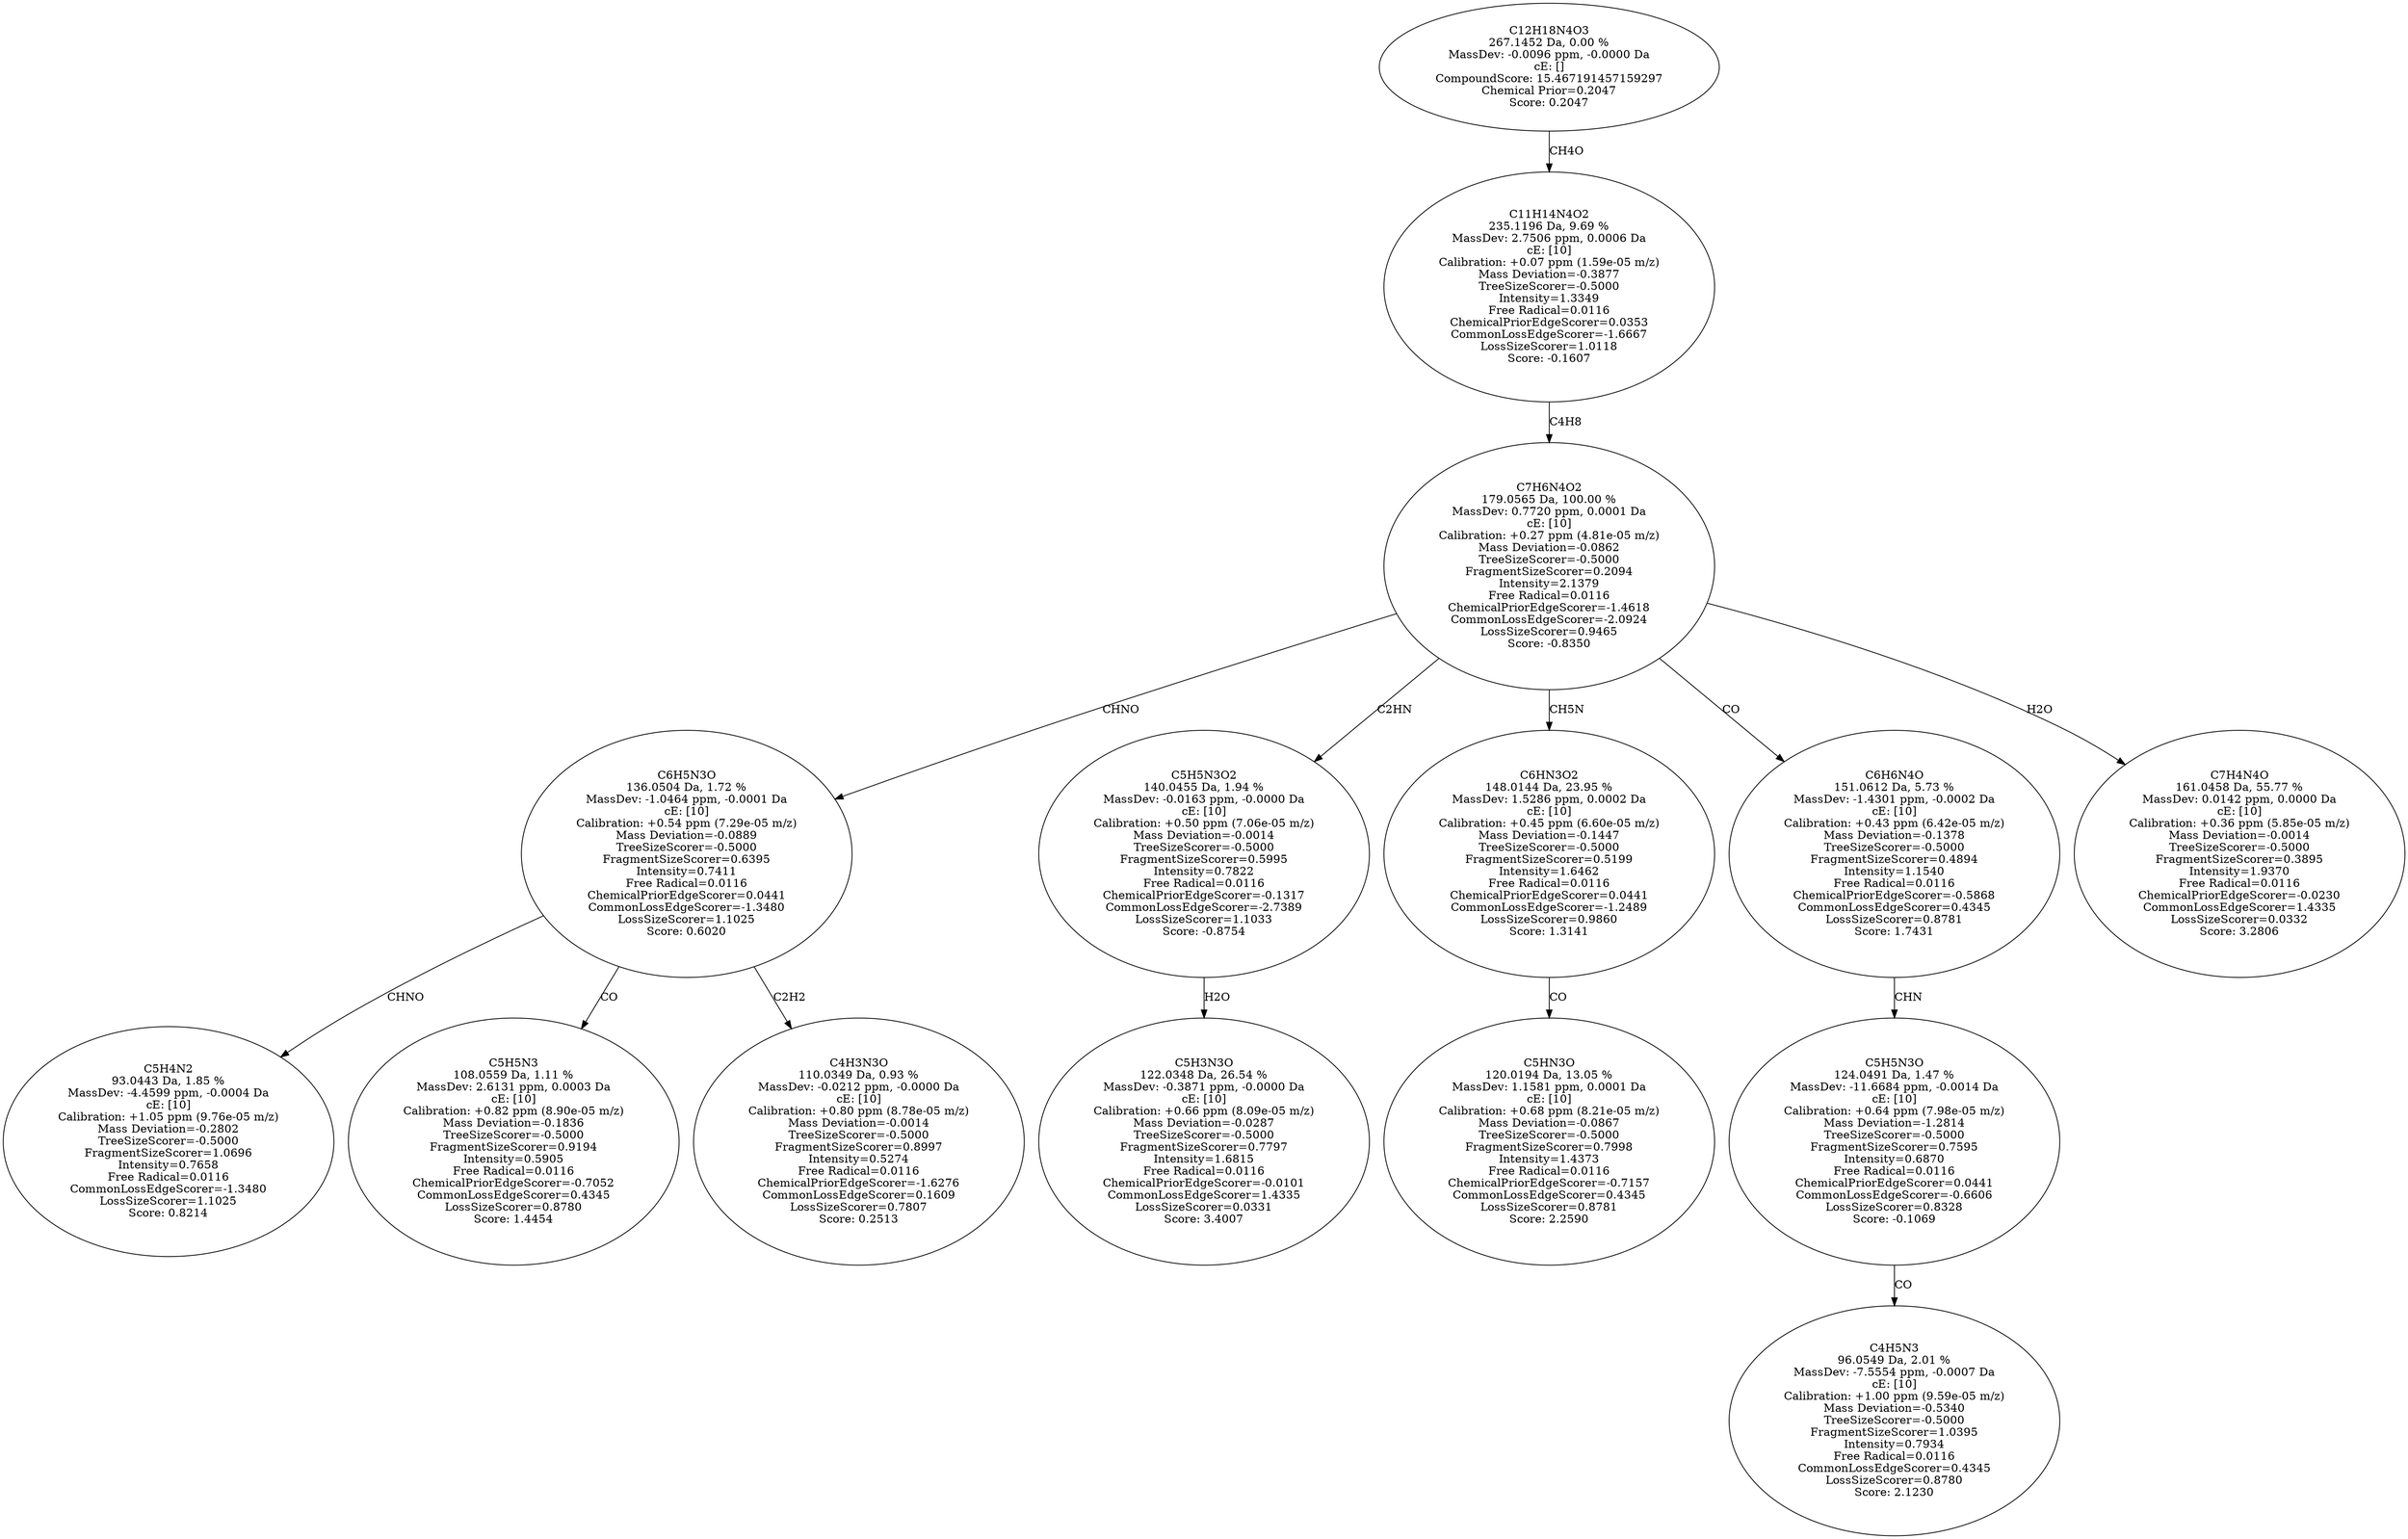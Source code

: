strict digraph {
v1 [label="C5H4N2\n93.0443 Da, 1.85 %\nMassDev: -4.4599 ppm, -0.0004 Da\ncE: [10]\nCalibration: +1.05 ppm (9.76e-05 m/z)\nMass Deviation=-0.2802\nTreeSizeScorer=-0.5000\nFragmentSizeScorer=1.0696\nIntensity=0.7658\nFree Radical=0.0116\nCommonLossEdgeScorer=-1.3480\nLossSizeScorer=1.1025\nScore: 0.8214"];
v2 [label="C5H5N3\n108.0559 Da, 1.11 %\nMassDev: 2.6131 ppm, 0.0003 Da\ncE: [10]\nCalibration: +0.82 ppm (8.90e-05 m/z)\nMass Deviation=-0.1836\nTreeSizeScorer=-0.5000\nFragmentSizeScorer=0.9194\nIntensity=0.5905\nFree Radical=0.0116\nChemicalPriorEdgeScorer=-0.7052\nCommonLossEdgeScorer=0.4345\nLossSizeScorer=0.8780\nScore: 1.4454"];
v3 [label="C4H3N3O\n110.0349 Da, 0.93 %\nMassDev: -0.0212 ppm, -0.0000 Da\ncE: [10]\nCalibration: +0.80 ppm (8.78e-05 m/z)\nMass Deviation=-0.0014\nTreeSizeScorer=-0.5000\nFragmentSizeScorer=0.8997\nIntensity=0.5274\nFree Radical=0.0116\nChemicalPriorEdgeScorer=-1.6276\nCommonLossEdgeScorer=0.1609\nLossSizeScorer=0.7807\nScore: 0.2513"];
v4 [label="C6H5N3O\n136.0504 Da, 1.72 %\nMassDev: -1.0464 ppm, -0.0001 Da\ncE: [10]\nCalibration: +0.54 ppm (7.29e-05 m/z)\nMass Deviation=-0.0889\nTreeSizeScorer=-0.5000\nFragmentSizeScorer=0.6395\nIntensity=0.7411\nFree Radical=0.0116\nChemicalPriorEdgeScorer=0.0441\nCommonLossEdgeScorer=-1.3480\nLossSizeScorer=1.1025\nScore: 0.6020"];
v5 [label="C5H3N3O\n122.0348 Da, 26.54 %\nMassDev: -0.3871 ppm, -0.0000 Da\ncE: [10]\nCalibration: +0.66 ppm (8.09e-05 m/z)\nMass Deviation=-0.0287\nTreeSizeScorer=-0.5000\nFragmentSizeScorer=0.7797\nIntensity=1.6815\nFree Radical=0.0116\nChemicalPriorEdgeScorer=-0.0101\nCommonLossEdgeScorer=1.4335\nLossSizeScorer=0.0331\nScore: 3.4007"];
v6 [label="C5H5N3O2\n140.0455 Da, 1.94 %\nMassDev: -0.0163 ppm, -0.0000 Da\ncE: [10]\nCalibration: +0.50 ppm (7.06e-05 m/z)\nMass Deviation=-0.0014\nTreeSizeScorer=-0.5000\nFragmentSizeScorer=0.5995\nIntensity=0.7822\nFree Radical=0.0116\nChemicalPriorEdgeScorer=-0.1317\nCommonLossEdgeScorer=-2.7389\nLossSizeScorer=1.1033\nScore: -0.8754"];
v7 [label="C5HN3O\n120.0194 Da, 13.05 %\nMassDev: 1.1581 ppm, 0.0001 Da\ncE: [10]\nCalibration: +0.68 ppm (8.21e-05 m/z)\nMass Deviation=-0.0867\nTreeSizeScorer=-0.5000\nFragmentSizeScorer=0.7998\nIntensity=1.4373\nFree Radical=0.0116\nChemicalPriorEdgeScorer=-0.7157\nCommonLossEdgeScorer=0.4345\nLossSizeScorer=0.8781\nScore: 2.2590"];
v8 [label="C6HN3O2\n148.0144 Da, 23.95 %\nMassDev: 1.5286 ppm, 0.0002 Da\ncE: [10]\nCalibration: +0.45 ppm (6.60e-05 m/z)\nMass Deviation=-0.1447\nTreeSizeScorer=-0.5000\nFragmentSizeScorer=0.5199\nIntensity=1.6462\nFree Radical=0.0116\nChemicalPriorEdgeScorer=0.0441\nCommonLossEdgeScorer=-1.2489\nLossSizeScorer=0.9860\nScore: 1.3141"];
v9 [label="C4H5N3\n96.0549 Da, 2.01 %\nMassDev: -7.5554 ppm, -0.0007 Da\ncE: [10]\nCalibration: +1.00 ppm (9.59e-05 m/z)\nMass Deviation=-0.5340\nTreeSizeScorer=-0.5000\nFragmentSizeScorer=1.0395\nIntensity=0.7934\nFree Radical=0.0116\nCommonLossEdgeScorer=0.4345\nLossSizeScorer=0.8780\nScore: 2.1230"];
v10 [label="C5H5N3O\n124.0491 Da, 1.47 %\nMassDev: -11.6684 ppm, -0.0014 Da\ncE: [10]\nCalibration: +0.64 ppm (7.98e-05 m/z)\nMass Deviation=-1.2814\nTreeSizeScorer=-0.5000\nFragmentSizeScorer=0.7595\nIntensity=0.6870\nFree Radical=0.0116\nChemicalPriorEdgeScorer=0.0441\nCommonLossEdgeScorer=-0.6606\nLossSizeScorer=0.8328\nScore: -0.1069"];
v11 [label="C6H6N4O\n151.0612 Da, 5.73 %\nMassDev: -1.4301 ppm, -0.0002 Da\ncE: [10]\nCalibration: +0.43 ppm (6.42e-05 m/z)\nMass Deviation=-0.1378\nTreeSizeScorer=-0.5000\nFragmentSizeScorer=0.4894\nIntensity=1.1540\nFree Radical=0.0116\nChemicalPriorEdgeScorer=-0.5868\nCommonLossEdgeScorer=0.4345\nLossSizeScorer=0.8781\nScore: 1.7431"];
v12 [label="C7H4N4O\n161.0458 Da, 55.77 %\nMassDev: 0.0142 ppm, 0.0000 Da\ncE: [10]\nCalibration: +0.36 ppm (5.85e-05 m/z)\nMass Deviation=-0.0014\nTreeSizeScorer=-0.5000\nFragmentSizeScorer=0.3895\nIntensity=1.9370\nFree Radical=0.0116\nChemicalPriorEdgeScorer=-0.0230\nCommonLossEdgeScorer=1.4335\nLossSizeScorer=0.0332\nScore: 3.2806"];
v13 [label="C7H6N4O2\n179.0565 Da, 100.00 %\nMassDev: 0.7720 ppm, 0.0001 Da\ncE: [10]\nCalibration: +0.27 ppm (4.81e-05 m/z)\nMass Deviation=-0.0862\nTreeSizeScorer=-0.5000\nFragmentSizeScorer=0.2094\nIntensity=2.1379\nFree Radical=0.0116\nChemicalPriorEdgeScorer=-1.4618\nCommonLossEdgeScorer=-2.0924\nLossSizeScorer=0.9465\nScore: -0.8350"];
v14 [label="C11H14N4O2\n235.1196 Da, 9.69 %\nMassDev: 2.7506 ppm, 0.0006 Da\ncE: [10]\nCalibration: +0.07 ppm (1.59e-05 m/z)\nMass Deviation=-0.3877\nTreeSizeScorer=-0.5000\nIntensity=1.3349\nFree Radical=0.0116\nChemicalPriorEdgeScorer=0.0353\nCommonLossEdgeScorer=-1.6667\nLossSizeScorer=1.0118\nScore: -0.1607"];
v15 [label="C12H18N4O3\n267.1452 Da, 0.00 %\nMassDev: -0.0096 ppm, -0.0000 Da\ncE: []\nCompoundScore: 15.467191457159297\nChemical Prior=0.2047\nScore: 0.2047"];
v4 -> v1 [label="CHNO"];
v4 -> v2 [label="CO"];
v4 -> v3 [label="C2H2"];
v13 -> v4 [label="CHNO"];
v6 -> v5 [label="H2O"];
v13 -> v6 [label="C2HN"];
v8 -> v7 [label="CO"];
v13 -> v8 [label="CH5N"];
v10 -> v9 [label="CO"];
v11 -> v10 [label="CHN"];
v13 -> v11 [label="CO"];
v13 -> v12 [label="H2O"];
v14 -> v13 [label="C4H8"];
v15 -> v14 [label="CH4O"];
}